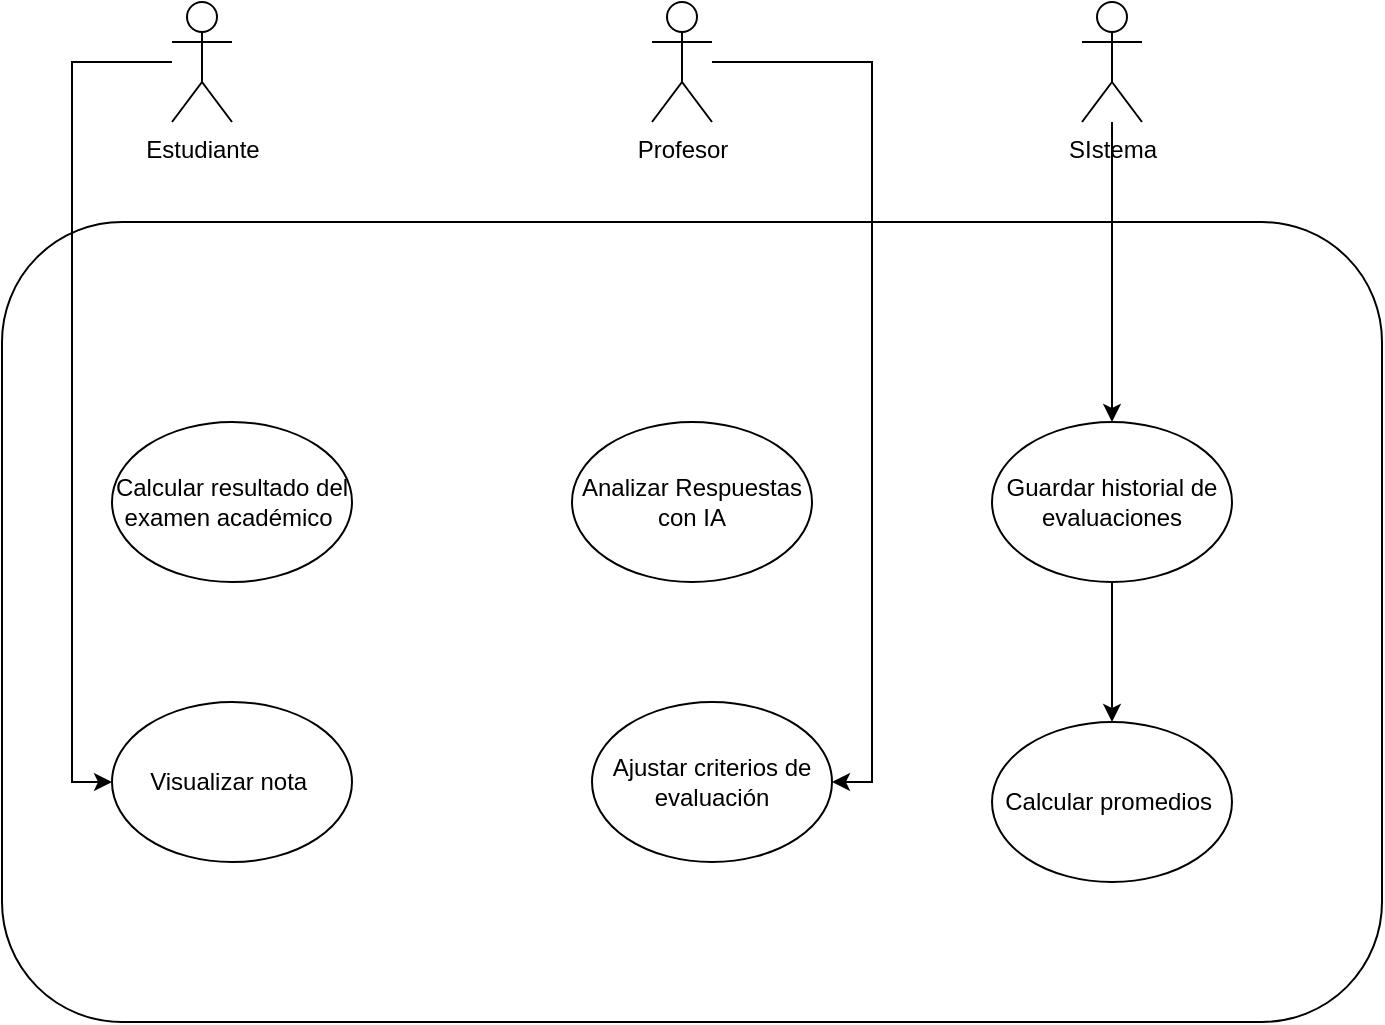 <mxfile version="26.2.5">
  <diagram name="Página-1" id="94LdTMhv0Lw9kARQnBvH">
    <mxGraphModel dx="1036" dy="604" grid="1" gridSize="10" guides="1" tooltips="1" connect="1" arrows="1" fold="1" page="1" pageScale="1" pageWidth="827" pageHeight="1169" math="0" shadow="0">
      <root>
        <mxCell id="0" />
        <mxCell id="1" parent="0" />
        <mxCell id="6lRI0SPo2LRtaiyrAJHG-10" value="" style="rounded=1;whiteSpace=wrap;html=1;" vertex="1" parent="1">
          <mxGeometry x="55" y="160" width="690" height="400" as="geometry" />
        </mxCell>
        <mxCell id="6lRI0SPo2LRtaiyrAJHG-11" value="Calcular resultado del examen académico&amp;nbsp;" style="ellipse;whiteSpace=wrap;html=1;" vertex="1" parent="1">
          <mxGeometry x="110" y="260" width="120" height="80" as="geometry" />
        </mxCell>
        <mxCell id="6lRI0SPo2LRtaiyrAJHG-12" value="Analizar Respuestas con IA" style="ellipse;whiteSpace=wrap;html=1;" vertex="1" parent="1">
          <mxGeometry x="340" y="260" width="120" height="80" as="geometry" />
        </mxCell>
        <mxCell id="6lRI0SPo2LRtaiyrAJHG-13" value="Guardar historial de evaluaciones" style="ellipse;whiteSpace=wrap;html=1;" vertex="1" parent="1">
          <mxGeometry x="550" y="260" width="120" height="80" as="geometry" />
        </mxCell>
        <mxCell id="6lRI0SPo2LRtaiyrAJHG-14" value="Ajustar criterios de evaluación" style="ellipse;whiteSpace=wrap;html=1;" vertex="1" parent="1">
          <mxGeometry x="350" y="400" width="120" height="80" as="geometry" />
        </mxCell>
        <mxCell id="6lRI0SPo2LRtaiyrAJHG-15" value="Visualizar nota&amp;nbsp;" style="ellipse;whiteSpace=wrap;html=1;" vertex="1" parent="1">
          <mxGeometry x="110" y="400" width="120" height="80" as="geometry" />
        </mxCell>
        <mxCell id="6lRI0SPo2LRtaiyrAJHG-16" value="Calcular promedios&amp;nbsp;" style="ellipse;whiteSpace=wrap;html=1;" vertex="1" parent="1">
          <mxGeometry x="550" y="410" width="120" height="80" as="geometry" />
        </mxCell>
        <mxCell id="6lRI0SPo2LRtaiyrAJHG-27" style="edgeStyle=orthogonalEdgeStyle;rounded=0;orthogonalLoop=1;jettySize=auto;html=1;entryX=0;entryY=0.5;entryDx=0;entryDy=0;" edge="1" parent="1" source="6lRI0SPo2LRtaiyrAJHG-17" target="6lRI0SPo2LRtaiyrAJHG-15">
          <mxGeometry relative="1" as="geometry">
            <Array as="points">
              <mxPoint x="90" y="80" />
              <mxPoint x="90" y="440" />
            </Array>
          </mxGeometry>
        </mxCell>
        <mxCell id="6lRI0SPo2LRtaiyrAJHG-17" value="Estudiante" style="shape=umlActor;verticalLabelPosition=bottom;verticalAlign=top;html=1;outlineConnect=0;" vertex="1" parent="1">
          <mxGeometry x="140" y="50" width="30" height="60" as="geometry" />
        </mxCell>
        <mxCell id="6lRI0SPo2LRtaiyrAJHG-28" style="edgeStyle=orthogonalEdgeStyle;rounded=0;orthogonalLoop=1;jettySize=auto;html=1;entryX=1;entryY=0.5;entryDx=0;entryDy=0;" edge="1" parent="1" source="6lRI0SPo2LRtaiyrAJHG-20" target="6lRI0SPo2LRtaiyrAJHG-14">
          <mxGeometry relative="1" as="geometry">
            <Array as="points">
              <mxPoint x="490" y="80" />
              <mxPoint x="490" y="440" />
            </Array>
          </mxGeometry>
        </mxCell>
        <mxCell id="6lRI0SPo2LRtaiyrAJHG-20" value="Profesor" style="shape=umlActor;verticalLabelPosition=bottom;verticalAlign=top;html=1;outlineConnect=0;" vertex="1" parent="1">
          <mxGeometry x="380" y="50" width="30" height="60" as="geometry" />
        </mxCell>
        <mxCell id="6lRI0SPo2LRtaiyrAJHG-23" value="SIstema" style="shape=umlActor;verticalLabelPosition=bottom;verticalAlign=top;html=1;outlineConnect=0;" vertex="1" parent="1">
          <mxGeometry x="595" y="50" width="30" height="60" as="geometry" />
        </mxCell>
        <mxCell id="6lRI0SPo2LRtaiyrAJHG-25" style="edgeStyle=orthogonalEdgeStyle;rounded=0;orthogonalLoop=1;jettySize=auto;html=1;entryX=0.5;entryY=0;entryDx=0;entryDy=0;" edge="1" parent="1" source="6lRI0SPo2LRtaiyrAJHG-23" target="6lRI0SPo2LRtaiyrAJHG-13">
          <mxGeometry relative="1" as="geometry">
            <mxPoint x="595" y="270" as="targetPoint" />
          </mxGeometry>
        </mxCell>
        <mxCell id="6lRI0SPo2LRtaiyrAJHG-26" style="edgeStyle=orthogonalEdgeStyle;rounded=0;orthogonalLoop=1;jettySize=auto;html=1;exitX=0.5;exitY=1;exitDx=0;exitDy=0;" edge="1" parent="1" source="6lRI0SPo2LRtaiyrAJHG-13" target="6lRI0SPo2LRtaiyrAJHG-16">
          <mxGeometry relative="1" as="geometry" />
        </mxCell>
      </root>
    </mxGraphModel>
  </diagram>
</mxfile>
